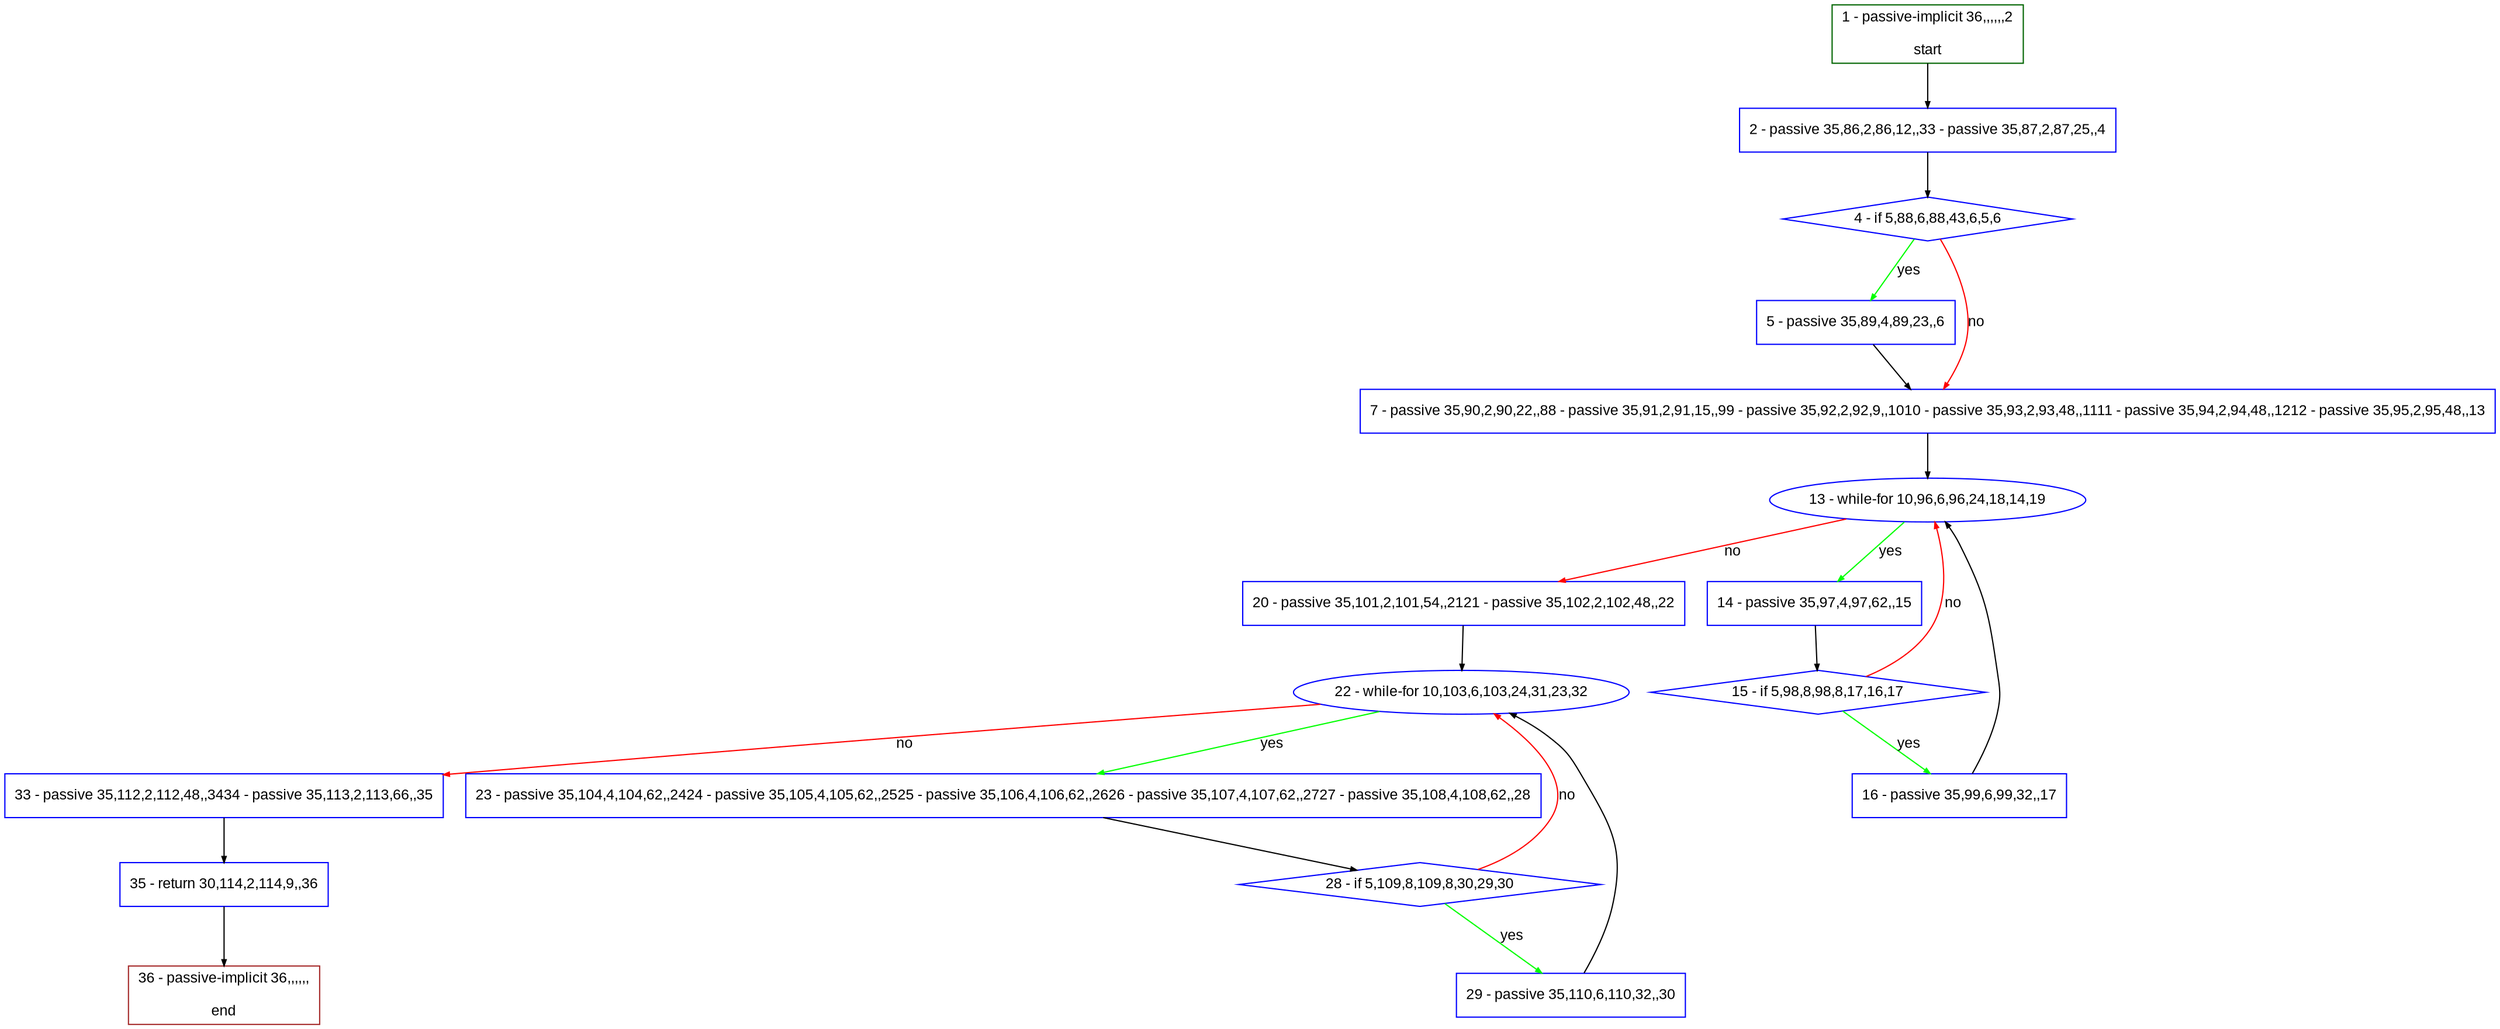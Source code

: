 digraph "" {
  graph [pack="true", label="", fontsize="12", packmode="clust", fontname="Arial", fillcolor="#FFFFCC", bgcolor="white", style="rounded,filled", compound="true"];
  node [node_initialized="no", label="", color="grey", fontsize="12", fillcolor="white", fontname="Arial", style="filled", shape="rectangle", compound="true", fixedsize="false"];
  edge [fontcolor="black", arrowhead="normal", arrowtail="none", arrowsize="0.5", ltail="", label="", color="black", fontsize="12", lhead="", fontname="Arial", dir="forward", compound="true"];
  __N1 [label="2 - passive 35,86,2,86,12,,33 - passive 35,87,2,87,25,,4", color="#0000ff", fillcolor="#ffffff", style="filled", shape="box"];
  __N2 [label="1 - passive-implicit 36,,,,,,2\n\nstart", color="#006400", fillcolor="#ffffff", style="filled", shape="box"];
  __N3 [label="4 - if 5,88,6,88,43,6,5,6", color="#0000ff", fillcolor="#ffffff", style="filled", shape="diamond"];
  __N4 [label="5 - passive 35,89,4,89,23,,6", color="#0000ff", fillcolor="#ffffff", style="filled", shape="box"];
  __N5 [label="7 - passive 35,90,2,90,22,,88 - passive 35,91,2,91,15,,99 - passive 35,92,2,92,9,,1010 - passive 35,93,2,93,48,,1111 - passive 35,94,2,94,48,,1212 - passive 35,95,2,95,48,,13", color="#0000ff", fillcolor="#ffffff", style="filled", shape="box"];
  __N6 [label="13 - while-for 10,96,6,96,24,18,14,19", color="#0000ff", fillcolor="#ffffff", style="filled", shape="oval"];
  __N7 [label="14 - passive 35,97,4,97,62,,15", color="#0000ff", fillcolor="#ffffff", style="filled", shape="box"];
  __N8 [label="20 - passive 35,101,2,101,54,,2121 - passive 35,102,2,102,48,,22", color="#0000ff", fillcolor="#ffffff", style="filled", shape="box"];
  __N9 [label="15 - if 5,98,8,98,8,17,16,17", color="#0000ff", fillcolor="#ffffff", style="filled", shape="diamond"];
  __N10 [label="16 - passive 35,99,6,99,32,,17", color="#0000ff", fillcolor="#ffffff", style="filled", shape="box"];
  __N11 [label="22 - while-for 10,103,6,103,24,31,23,32", color="#0000ff", fillcolor="#ffffff", style="filled", shape="oval"];
  __N12 [label="23 - passive 35,104,4,104,62,,2424 - passive 35,105,4,105,62,,2525 - passive 35,106,4,106,62,,2626 - passive 35,107,4,107,62,,2727 - passive 35,108,4,108,62,,28", color="#0000ff", fillcolor="#ffffff", style="filled", shape="box"];
  __N13 [label="33 - passive 35,112,2,112,48,,3434 - passive 35,113,2,113,66,,35", color="#0000ff", fillcolor="#ffffff", style="filled", shape="box"];
  __N14 [label="28 - if 5,109,8,109,8,30,29,30", color="#0000ff", fillcolor="#ffffff", style="filled", shape="diamond"];
  __N15 [label="29 - passive 35,110,6,110,32,,30", color="#0000ff", fillcolor="#ffffff", style="filled", shape="box"];
  __N16 [label="35 - return 30,114,2,114,9,,36", color="#0000ff", fillcolor="#ffffff", style="filled", shape="box"];
  __N17 [label="36 - passive-implicit 36,,,,,,\n\nend", color="#a52a2a", fillcolor="#ffffff", style="filled", shape="box"];
  __N2 -> __N1 [arrowhead="normal", arrowtail="none", color="#000000", label="", dir="forward"];
  __N1 -> __N3 [arrowhead="normal", arrowtail="none", color="#000000", label="", dir="forward"];
  __N3 -> __N4 [arrowhead="normal", arrowtail="none", color="#00ff00", label="yes", dir="forward"];
  __N3 -> __N5 [arrowhead="normal", arrowtail="none", color="#ff0000", label="no", dir="forward"];
  __N4 -> __N5 [arrowhead="normal", arrowtail="none", color="#000000", label="", dir="forward"];
  __N5 -> __N6 [arrowhead="normal", arrowtail="none", color="#000000", label="", dir="forward"];
  __N6 -> __N7 [arrowhead="normal", arrowtail="none", color="#00ff00", label="yes", dir="forward"];
  __N6 -> __N8 [arrowhead="normal", arrowtail="none", color="#ff0000", label="no", dir="forward"];
  __N7 -> __N9 [arrowhead="normal", arrowtail="none", color="#000000", label="", dir="forward"];
  __N9 -> __N6 [arrowhead="normal", arrowtail="none", color="#ff0000", label="no", dir="forward"];
  __N9 -> __N10 [arrowhead="normal", arrowtail="none", color="#00ff00", label="yes", dir="forward"];
  __N10 -> __N6 [arrowhead="normal", arrowtail="none", color="#000000", label="", dir="forward"];
  __N8 -> __N11 [arrowhead="normal", arrowtail="none", color="#000000", label="", dir="forward"];
  __N11 -> __N12 [arrowhead="normal", arrowtail="none", color="#00ff00", label="yes", dir="forward"];
  __N11 -> __N13 [arrowhead="normal", arrowtail="none", color="#ff0000", label="no", dir="forward"];
  __N12 -> __N14 [arrowhead="normal", arrowtail="none", color="#000000", label="", dir="forward"];
  __N14 -> __N11 [arrowhead="normal", arrowtail="none", color="#ff0000", label="no", dir="forward"];
  __N14 -> __N15 [arrowhead="normal", arrowtail="none", color="#00ff00", label="yes", dir="forward"];
  __N15 -> __N11 [arrowhead="normal", arrowtail="none", color="#000000", label="", dir="forward"];
  __N13 -> __N16 [arrowhead="normal", arrowtail="none", color="#000000", label="", dir="forward"];
  __N16 -> __N17 [arrowhead="normal", arrowtail="none", color="#000000", label="", dir="forward"];
}
